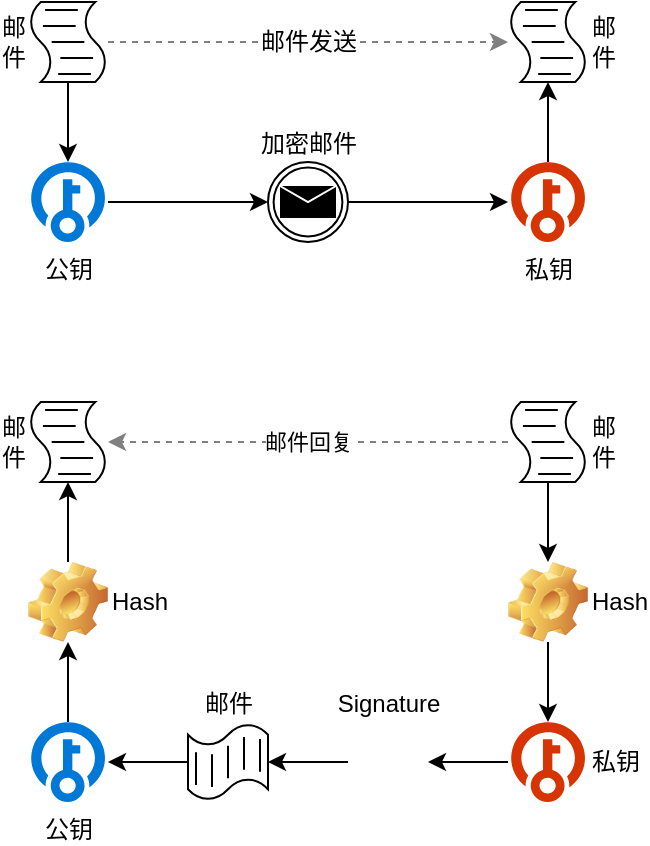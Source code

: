<mxfile version="10.9.5" type="github"><diagram id="GtcafMHfz_zHKDl24T_E" name="Page-1"><mxGraphModel dx="793" dy="1114" grid="1" gridSize="10" guides="1" tooltips="1" connect="1" arrows="1" fold="1" page="1" pageScale="1" pageWidth="827" pageHeight="1169" math="0" shadow="0"><root><mxCell id="0"/><mxCell id="1" parent="0"/><mxCell id="y7eO9sq7xf9_9xLn2acD-15" style="edgeStyle=orthogonalEdgeStyle;rounded=0;orthogonalLoop=1;jettySize=auto;html=1;entryX=0.5;entryY=1;entryDx=0;entryDy=0;entryPerimeter=0;" edge="1" parent="1" source="y7eO9sq7xf9_9xLn2acD-12" target="y7eO9sq7xf9_9xLn2acD-13"><mxGeometry relative="1" as="geometry"/></mxCell><mxCell id="y7eO9sq7xf9_9xLn2acD-29" style="edgeStyle=orthogonalEdgeStyle;rounded=0;orthogonalLoop=1;jettySize=auto;html=1;dashed=1;strokeColor=#808080;" edge="1" parent="1" source="y7eO9sq7xf9_9xLn2acD-12" target="y7eO9sq7xf9_9xLn2acD-27"><mxGeometry relative="1" as="geometry"/></mxCell><mxCell id="y7eO9sq7xf9_9xLn2acD-30" value="邮件发送" style="text;html=1;resizable=0;points=[];align=center;verticalAlign=middle;labelBackgroundColor=#ffffff;" vertex="1" connectable="0" parent="y7eO9sq7xf9_9xLn2acD-29"><mxGeometry x="0.092" y="1" relative="1" as="geometry"><mxPoint x="-9" y="1" as="offset"/></mxGeometry></mxCell><mxCell id="y7eO9sq7xf9_9xLn2acD-12" value="&lt;span style=&quot;white-space: normal&quot;&gt;邮件&lt;/span&gt;&lt;span style=&quot;white-space: normal&quot;&gt;&lt;br&gt;&lt;/span&gt;" style="shape=mxgraph.bpmn.script_task;html=1;outlineConnect=0;align=right;labelPosition=left;verticalLabelPosition=middle;verticalAlign=middle;" vertex="1" parent="1"><mxGeometry x="80" y="80" width="40" height="40" as="geometry"/></mxCell><mxCell id="y7eO9sq7xf9_9xLn2acD-26" style="edgeStyle=orthogonalEdgeStyle;rounded=0;orthogonalLoop=1;jettySize=auto;html=1;entryX=0;entryY=0.5;entryDx=0;entryDy=0;" edge="1" parent="1" source="y7eO9sq7xf9_9xLn2acD-13" target="y7eO9sq7xf9_9xLn2acD-19"><mxGeometry relative="1" as="geometry"/></mxCell><mxCell id="y7eO9sq7xf9_9xLn2acD-13" value="公钥" style="shadow=0;dashed=0;html=1;strokeColor=none;labelPosition=center;verticalLabelPosition=bottom;verticalAlign=top;align=center;shape=mxgraph.mscae.cloud.key_vault;fillColor=#0079D6;pointerEvents=1;direction=west;" vertex="1" parent="1"><mxGeometry x="80" y="160" width="40" height="40" as="geometry"/></mxCell><mxCell id="y7eO9sq7xf9_9xLn2acD-28" style="edgeStyle=orthogonalEdgeStyle;rounded=0;orthogonalLoop=1;jettySize=auto;html=1;" edge="1" parent="1" source="y7eO9sq7xf9_9xLn2acD-16" target="y7eO9sq7xf9_9xLn2acD-27"><mxGeometry relative="1" as="geometry"/></mxCell><mxCell id="y7eO9sq7xf9_9xLn2acD-16" value="私钥" style="shadow=0;dashed=0;html=1;strokeColor=none;labelPosition=center;verticalLabelPosition=bottom;verticalAlign=top;align=center;shape=mxgraph.mscae.cloud.key_vault;fillColor=#D63402;pointerEvents=1;direction=west;" vertex="1" parent="1"><mxGeometry x="320" y="160" width="40" height="40" as="geometry"/></mxCell><mxCell id="y7eO9sq7xf9_9xLn2acD-25" style="edgeStyle=orthogonalEdgeStyle;rounded=0;orthogonalLoop=1;jettySize=auto;html=1;" edge="1" parent="1" source="y7eO9sq7xf9_9xLn2acD-19" target="y7eO9sq7xf9_9xLn2acD-16"><mxGeometry relative="1" as="geometry"/></mxCell><mxCell id="y7eO9sq7xf9_9xLn2acD-19" value="加密邮件" style="shape=mxgraph.bpmn.shape;html=1;verticalLabelPosition=top;labelBackgroundColor=#ffffff;verticalAlign=bottom;align=center;perimeter=ellipsePerimeter;outlineConnect=0;outline=throwing;symbol=message;fillColor=none;labelPosition=center;" vertex="1" parent="1"><mxGeometry x="200" y="160" width="40" height="40" as="geometry"/></mxCell><mxCell id="y7eO9sq7xf9_9xLn2acD-27" value="&lt;span style=&quot;white-space: normal&quot;&gt;邮件&lt;/span&gt;&lt;span style=&quot;white-space: normal&quot;&gt;&lt;br&gt;&lt;/span&gt;" style="shape=mxgraph.bpmn.script_task;html=1;outlineConnect=0;align=left;labelPosition=right;verticalLabelPosition=middle;verticalAlign=middle;" vertex="1" parent="1"><mxGeometry x="320" y="80" width="40" height="40" as="geometry"/></mxCell><mxCell id="y7eO9sq7xf9_9xLn2acD-39" style="edgeStyle=orthogonalEdgeStyle;rounded=0;orthogonalLoop=1;jettySize=auto;html=1;strokeColor=#000000;" edge="1" parent="1" source="y7eO9sq7xf9_9xLn2acD-31" target="y7eO9sq7xf9_9xLn2acD-36"><mxGeometry relative="1" as="geometry"/></mxCell><mxCell id="y7eO9sq7xf9_9xLn2acD-73" value="邮件回复" style="edgeStyle=orthogonalEdgeStyle;rounded=0;orthogonalLoop=1;jettySize=auto;html=1;strokeColor=#808080;dashed=1;" edge="1" parent="1" source="y7eO9sq7xf9_9xLn2acD-31" target="y7eO9sq7xf9_9xLn2acD-69"><mxGeometry relative="1" as="geometry"/></mxCell><mxCell id="y7eO9sq7xf9_9xLn2acD-31" value="&lt;span style=&quot;white-space: normal&quot;&gt;邮件&lt;/span&gt;&lt;span style=&quot;white-space: normal&quot;&gt;&lt;br&gt;&lt;/span&gt;" style="shape=mxgraph.bpmn.script_task;html=1;outlineConnect=0;align=left;labelPosition=right;verticalLabelPosition=middle;verticalAlign=middle;" vertex="1" parent="1"><mxGeometry x="320" y="280" width="40" height="40" as="geometry"/></mxCell><mxCell id="y7eO9sq7xf9_9xLn2acD-71" style="edgeStyle=orthogonalEdgeStyle;rounded=0;orthogonalLoop=1;jettySize=auto;html=1;entryX=0.5;entryY=1;entryDx=0;entryDy=0;entryPerimeter=0;strokeColor=#000000;" edge="1" parent="1" source="y7eO9sq7xf9_9xLn2acD-36" target="y7eO9sq7xf9_9xLn2acD-51"><mxGeometry relative="1" as="geometry"/></mxCell><mxCell id="y7eO9sq7xf9_9xLn2acD-36" value="Hash" style="shape=image;html=1;verticalLabelPosition=middle;labelBackgroundColor=#ffffff;verticalAlign=middle;imageAspect=0;image=img/clipart/Gear_128x128.png;fillColor=none;align=left;labelPosition=right;" vertex="1" parent="1"><mxGeometry x="320" y="360" width="40" height="40" as="geometry"/></mxCell><mxCell id="y7eO9sq7xf9_9xLn2acD-63" style="edgeStyle=orthogonalEdgeStyle;rounded=0;orthogonalLoop=1;jettySize=auto;html=1;strokeColor=#000000;" edge="1" parent="1" source="y7eO9sq7xf9_9xLn2acD-51" target="y7eO9sq7xf9_9xLn2acD-53"><mxGeometry relative="1" as="geometry"/></mxCell><mxCell id="y7eO9sq7xf9_9xLn2acD-51" value="私钥" style="shadow=0;dashed=0;html=1;strokeColor=none;labelPosition=right;verticalLabelPosition=middle;verticalAlign=middle;align=left;shape=mxgraph.mscae.cloud.key_vault;fillColor=#D63402;pointerEvents=1;direction=west;" vertex="1" parent="1"><mxGeometry x="320" y="440" width="40" height="40" as="geometry"/></mxCell><mxCell id="y7eO9sq7xf9_9xLn2acD-72" style="edgeStyle=orthogonalEdgeStyle;rounded=0;orthogonalLoop=1;jettySize=auto;html=1;strokeColor=#000000;" edge="1" parent="1" source="y7eO9sq7xf9_9xLn2acD-53" target="y7eO9sq7xf9_9xLn2acD-55"><mxGeometry relative="1" as="geometry"/></mxCell><mxCell id="y7eO9sq7xf9_9xLn2acD-53" value="Signature" style="shape=image;html=1;verticalAlign=bottom;verticalLabelPosition=top;labelBackgroundColor=#ffffff;imageAspect=0;image=https://cdn0.iconfinder.com/data/icons/fatcow/32x32/text_signature.png;fillColor=none;align=center;labelPosition=center;" vertex="1" parent="1"><mxGeometry x="240" y="440" width="40" height="40" as="geometry"/></mxCell><mxCell id="y7eO9sq7xf9_9xLn2acD-68" style="edgeStyle=orthogonalEdgeStyle;rounded=0;orthogonalLoop=1;jettySize=auto;html=1;strokeColor=#000000;" edge="1" parent="1" source="y7eO9sq7xf9_9xLn2acD-55" target="y7eO9sq7xf9_9xLn2acD-67"><mxGeometry relative="1" as="geometry"/></mxCell><mxCell id="y7eO9sq7xf9_9xLn2acD-55" value="邮件&lt;br&gt;" style="shape=mxgraph.bpmn.script_task;outlineConnect=0;align=center;labelPosition=center;verticalLabelPosition=top;verticalAlign=bottom;direction=south;flipH=0;flipV=0;html=1;" vertex="1" parent="1"><mxGeometry x="160" y="440" width="40" height="40" as="geometry"/></mxCell><mxCell id="y7eO9sq7xf9_9xLn2acD-77" style="edgeStyle=orthogonalEdgeStyle;rounded=0;orthogonalLoop=1;jettySize=auto;html=1;entryX=0.5;entryY=1;entryDx=0;entryDy=0;strokeColor=#000000;" edge="1" parent="1" source="y7eO9sq7xf9_9xLn2acD-67" target="y7eO9sq7xf9_9xLn2acD-74"><mxGeometry relative="1" as="geometry"/></mxCell><mxCell id="y7eO9sq7xf9_9xLn2acD-67" value="公钥" style="shadow=0;dashed=0;html=1;strokeColor=none;labelPosition=center;verticalLabelPosition=bottom;verticalAlign=top;align=center;shape=mxgraph.mscae.cloud.key_vault;fillColor=#0079D6;pointerEvents=1;direction=west;" vertex="1" parent="1"><mxGeometry x="80" y="440" width="40" height="40" as="geometry"/></mxCell><mxCell id="y7eO9sq7xf9_9xLn2acD-69" value="&lt;span style=&quot;white-space: normal&quot;&gt;邮件&lt;/span&gt;&lt;span style=&quot;white-space: normal&quot;&gt;&lt;br&gt;&lt;/span&gt;" style="shape=mxgraph.bpmn.script_task;html=1;outlineConnect=0;align=right;labelPosition=left;verticalLabelPosition=middle;verticalAlign=middle;" vertex="1" parent="1"><mxGeometry x="80" y="280" width="40" height="40" as="geometry"/></mxCell><mxCell id="y7eO9sq7xf9_9xLn2acD-79" style="edgeStyle=orthogonalEdgeStyle;rounded=0;orthogonalLoop=1;jettySize=auto;html=1;strokeColor=#000000;" edge="1" parent="1" source="y7eO9sq7xf9_9xLn2acD-74" target="y7eO9sq7xf9_9xLn2acD-69"><mxGeometry relative="1" as="geometry"/></mxCell><mxCell id="y7eO9sq7xf9_9xLn2acD-74" value="Hash" style="shape=image;html=1;verticalLabelPosition=middle;labelBackgroundColor=#ffffff;verticalAlign=middle;imageAspect=0;image=img/clipart/Gear_128x128.png;fillColor=none;align=left;labelPosition=right;" vertex="1" parent="1"><mxGeometry x="80" y="360" width="40" height="40" as="geometry"/></mxCell></root></mxGraphModel></diagram></mxfile>